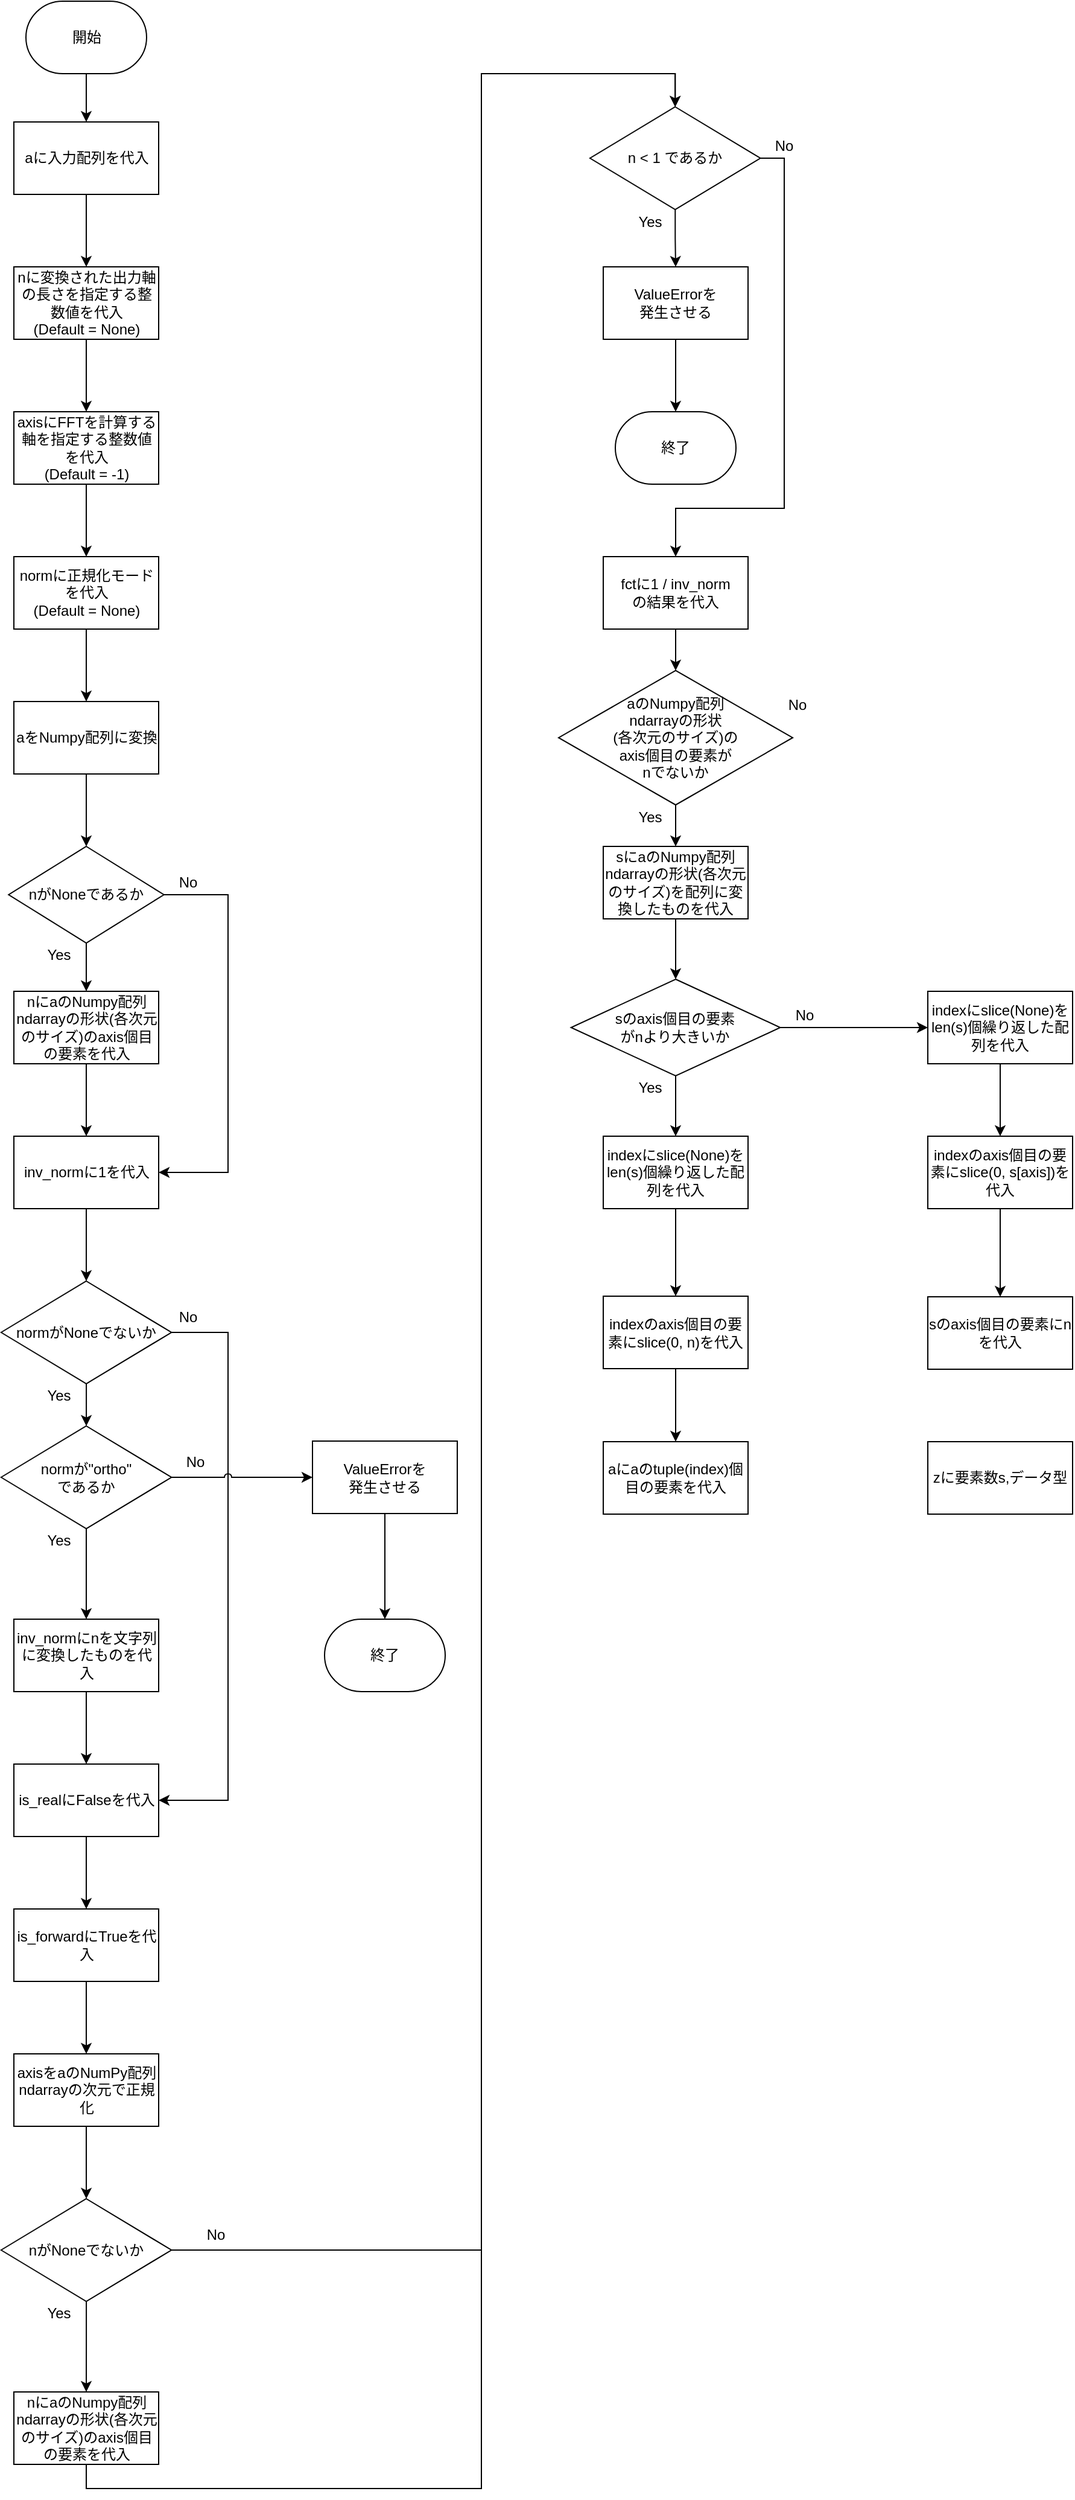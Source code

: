 <mxfile version="13.7.5" type="github">
  <diagram id="4SzmiEqQ7drfHOVqqRY8" name="ページ1">
    <mxGraphModel dx="723" dy="412" grid="1" gridSize="10" guides="1" tooltips="1" connect="1" arrows="1" fold="1" page="1" pageScale="1" pageWidth="1654" pageHeight="2336" math="0" shadow="0">
      <root>
        <mxCell id="0" />
        <mxCell id="1" parent="0" />
        <mxCell id="G6NK2Zfw-yr9_gnZrluK-16" style="edgeStyle=orthogonalEdgeStyle;rounded=0;orthogonalLoop=1;jettySize=auto;html=1;entryX=0.5;entryY=0;entryDx=0;entryDy=0;strokeWidth=1;fontSize=12;" parent="1" source="G6NK2Zfw-yr9_gnZrluK-1" target="G6NK2Zfw-yr9_gnZrluK-14" edge="1">
          <mxGeometry relative="1" as="geometry" />
        </mxCell>
        <mxCell id="G6NK2Zfw-yr9_gnZrluK-1" value="開始" style="strokeWidth=1;html=1;shape=mxgraph.flowchart.terminator;whiteSpace=wrap;align=center;fontSize=12;" parent="1" vertex="1">
          <mxGeometry x="92.5" y="20" width="100" height="60" as="geometry" />
        </mxCell>
        <mxCell id="G6NK2Zfw-yr9_gnZrluK-12" style="edgeStyle=orthogonalEdgeStyle;rounded=0;orthogonalLoop=1;jettySize=auto;html=1;entryX=0.5;entryY=0;entryDx=0;entryDy=0;entryPerimeter=0;strokeWidth=1;fontSize=12;" parent="1" source="G6NK2Zfw-yr9_gnZrluK-7" target="G6NK2Zfw-yr9_gnZrluK-11" edge="1">
          <mxGeometry relative="1" as="geometry" />
        </mxCell>
        <mxCell id="G6NK2Zfw-yr9_gnZrluK-7" value="aをNumpy配列に変換" style="rounded=0;whiteSpace=wrap;html=1;strokeWidth=1;fontSize=12;" parent="1" vertex="1">
          <mxGeometry x="82.5" y="600" width="120" height="60" as="geometry" />
        </mxCell>
        <mxCell id="G6NK2Zfw-yr9_gnZrluK-29" style="edgeStyle=orthogonalEdgeStyle;rounded=0;orthogonalLoop=1;jettySize=auto;html=1;entryX=0.5;entryY=0;entryDx=0;entryDy=0;strokeWidth=1;fontSize=12;" parent="1" source="G6NK2Zfw-yr9_gnZrluK-11" target="G6NK2Zfw-yr9_gnZrluK-28" edge="1">
          <mxGeometry relative="1" as="geometry" />
        </mxCell>
        <mxCell id="DTMjtAI88cDE44Hb-UYE-17" style="edgeStyle=orthogonalEdgeStyle;rounded=0;jumpStyle=arc;orthogonalLoop=1;jettySize=auto;html=1;entryX=1;entryY=0.5;entryDx=0;entryDy=0;strokeWidth=1;fontSize=12;exitX=1;exitY=0.5;exitDx=0;exitDy=0;exitPerimeter=0;" parent="1" source="G6NK2Zfw-yr9_gnZrluK-11" target="G6NK2Zfw-yr9_gnZrluK-31" edge="1">
          <mxGeometry relative="1" as="geometry">
            <Array as="points">
              <mxPoint x="260" y="760" />
              <mxPoint x="260" y="990" />
            </Array>
          </mxGeometry>
        </mxCell>
        <mxCell id="G6NK2Zfw-yr9_gnZrluK-11" value="nがNoneであるか" style="strokeWidth=1;html=1;shape=mxgraph.flowchart.decision;whiteSpace=wrap;align=center;fontSize=12;" parent="1" vertex="1">
          <mxGeometry x="78.14" y="720" width="128.75" height="80" as="geometry" />
        </mxCell>
        <mxCell id="G6NK2Zfw-yr9_gnZrluK-17" style="edgeStyle=orthogonalEdgeStyle;rounded=0;orthogonalLoop=1;jettySize=auto;html=1;entryX=0.5;entryY=0;entryDx=0;entryDy=0;strokeWidth=1;fontSize=12;" parent="1" source="G6NK2Zfw-yr9_gnZrluK-14" target="G6NK2Zfw-yr9_gnZrluK-15" edge="1">
          <mxGeometry relative="1" as="geometry" />
        </mxCell>
        <mxCell id="G6NK2Zfw-yr9_gnZrluK-14" value="aに入力配列を代入" style="rounded=0;whiteSpace=wrap;html=1;align=center;strokeWidth=1;fontSize=12;" parent="1" vertex="1">
          <mxGeometry x="82.5" y="120" width="120" height="60" as="geometry" />
        </mxCell>
        <mxCell id="G6NK2Zfw-yr9_gnZrluK-22" style="edgeStyle=orthogonalEdgeStyle;rounded=0;orthogonalLoop=1;jettySize=auto;html=1;entryX=0.5;entryY=0;entryDx=0;entryDy=0;strokeWidth=1;fontSize=12;" parent="1" source="G6NK2Zfw-yr9_gnZrluK-15" target="G6NK2Zfw-yr9_gnZrluK-18" edge="1">
          <mxGeometry relative="1" as="geometry" />
        </mxCell>
        <mxCell id="G6NK2Zfw-yr9_gnZrluK-15" value="nに変換された出力軸の長さを指定する整数値を代入&lt;br style=&quot;font-size: 12px;&quot;&gt;(Default = None)" style="rounded=0;whiteSpace=wrap;html=1;align=center;strokeWidth=1;fontSize=12;" parent="1" vertex="1">
          <mxGeometry x="82.51" y="240" width="120" height="60" as="geometry" />
        </mxCell>
        <mxCell id="G6NK2Zfw-yr9_gnZrluK-25" style="edgeStyle=orthogonalEdgeStyle;rounded=0;orthogonalLoop=1;jettySize=auto;html=1;entryX=0.5;entryY=0;entryDx=0;entryDy=0;strokeWidth=1;fontSize=12;" parent="1" source="G6NK2Zfw-yr9_gnZrluK-18" target="G6NK2Zfw-yr9_gnZrluK-19" edge="1">
          <mxGeometry relative="1" as="geometry" />
        </mxCell>
        <mxCell id="G6NK2Zfw-yr9_gnZrluK-18" value="axisにFFTを計算する軸を指定する整数値を代入&lt;br style=&quot;font-size: 12px;&quot;&gt;(Default = -1)" style="rounded=0;whiteSpace=wrap;html=1;align=center;strokeWidth=1;fontSize=12;" parent="1" vertex="1">
          <mxGeometry x="82.5" y="360" width="120" height="60" as="geometry" />
        </mxCell>
        <mxCell id="G6NK2Zfw-yr9_gnZrluK-27" style="edgeStyle=orthogonalEdgeStyle;rounded=0;orthogonalLoop=1;jettySize=auto;html=1;entryX=0.5;entryY=0;entryDx=0;entryDy=0;strokeWidth=1;fontSize=12;" parent="1" source="G6NK2Zfw-yr9_gnZrluK-19" target="G6NK2Zfw-yr9_gnZrluK-7" edge="1">
          <mxGeometry relative="1" as="geometry" />
        </mxCell>
        <mxCell id="G6NK2Zfw-yr9_gnZrluK-19" value="normに正規化モードを代入&lt;br style=&quot;font-size: 12px;&quot;&gt;(Default = None)" style="rounded=0;whiteSpace=wrap;html=1;align=center;strokeWidth=1;fontSize=12;" parent="1" vertex="1">
          <mxGeometry x="82.5" y="480" width="120" height="60" as="geometry" />
        </mxCell>
        <mxCell id="G6NK2Zfw-yr9_gnZrluK-32" style="edgeStyle=orthogonalEdgeStyle;rounded=0;orthogonalLoop=1;jettySize=auto;html=1;entryX=0.5;entryY=0;entryDx=0;entryDy=0;strokeWidth=1;fontSize=12;" parent="1" source="G6NK2Zfw-yr9_gnZrluK-28" target="G6NK2Zfw-yr9_gnZrluK-31" edge="1">
          <mxGeometry relative="1" as="geometry" />
        </mxCell>
        <mxCell id="G6NK2Zfw-yr9_gnZrluK-28" value="nにaのNumpy配列ndarrayの形状(各次元のサイズ)のaxis個目の要素を代入" style="rounded=0;whiteSpace=wrap;html=1;align=center;strokeWidth=1;fontSize=12;" parent="1" vertex="1">
          <mxGeometry x="82.51" y="840" width="120" height="60" as="geometry" />
        </mxCell>
        <mxCell id="G6NK2Zfw-yr9_gnZrluK-30" value="Yes" style="text;html=1;strokeColor=none;fillColor=none;align=center;verticalAlign=middle;whiteSpace=wrap;rounded=0;strokeWidth=1;" parent="1" vertex="1">
          <mxGeometry x="100" y="800" width="40" height="20" as="geometry" />
        </mxCell>
        <mxCell id="G6NK2Zfw-yr9_gnZrluK-35" style="edgeStyle=orthogonalEdgeStyle;rounded=0;orthogonalLoop=1;jettySize=auto;html=1;entryX=0.5;entryY=0;entryDx=0;entryDy=0;entryPerimeter=0;strokeWidth=1;fontSize=12;" parent="1" source="G6NK2Zfw-yr9_gnZrluK-31" target="G6NK2Zfw-yr9_gnZrluK-33" edge="1">
          <mxGeometry relative="1" as="geometry" />
        </mxCell>
        <mxCell id="G6NK2Zfw-yr9_gnZrluK-31" value="&lt;span style=&quot;font-size: 12px;&quot;&gt;inv_normに1を代入&lt;/span&gt;" style="rounded=0;whiteSpace=wrap;html=1;align=center;strokeWidth=1;fontSize=12;fontStyle=0" parent="1" vertex="1">
          <mxGeometry x="82.51" y="960" width="120" height="60" as="geometry" />
        </mxCell>
        <mxCell id="DTMjtAI88cDE44Hb-UYE-11" value="" style="edgeStyle=orthogonalEdgeStyle;curved=1;rounded=0;jumpStyle=arc;orthogonalLoop=1;jettySize=auto;html=1;strokeWidth=1;fontSize=12;" parent="1" source="G6NK2Zfw-yr9_gnZrluK-33" target="DTMjtAI88cDE44Hb-UYE-1" edge="1">
          <mxGeometry relative="1" as="geometry" />
        </mxCell>
        <mxCell id="DTMjtAI88cDE44Hb-UYE-13" style="edgeStyle=orthogonalEdgeStyle;rounded=0;jumpStyle=arc;orthogonalLoop=1;jettySize=auto;html=1;entryX=1;entryY=0.5;entryDx=0;entryDy=0;strokeWidth=1;fontSize=12;exitX=1;exitY=0.5;exitDx=0;exitDy=0;exitPerimeter=0;" parent="1" source="G6NK2Zfw-yr9_gnZrluK-33" target="V38NZZYtjoJMfkaua9qU-11" edge="1">
          <mxGeometry relative="1" as="geometry">
            <Array as="points">
              <mxPoint x="260" y="1123" />
              <mxPoint x="260" y="1510" />
            </Array>
          </mxGeometry>
        </mxCell>
        <mxCell id="G6NK2Zfw-yr9_gnZrluK-33" value="normがNoneでないか" style="strokeWidth=1;html=1;shape=mxgraph.flowchart.decision;whiteSpace=wrap;align=center;fontSize=12;" parent="1" vertex="1">
          <mxGeometry x="71.89" y="1080" width="141.25" height="85" as="geometry" />
        </mxCell>
        <mxCell id="G6NK2Zfw-yr9_gnZrluK-39" value="Yes" style="text;html=1;strokeColor=none;fillColor=none;align=center;verticalAlign=middle;whiteSpace=wrap;rounded=0;strokeWidth=1;" parent="1" vertex="1">
          <mxGeometry x="100" y="1165" width="40" height="20" as="geometry" />
        </mxCell>
        <mxCell id="G6NK2Zfw-yr9_gnZrluK-40" value="Yes" style="text;html=1;strokeColor=none;fillColor=none;align=center;verticalAlign=middle;whiteSpace=wrap;rounded=0;strokeWidth=1;" parent="1" vertex="1">
          <mxGeometry x="100" y="1285" width="40" height="20" as="geometry" />
        </mxCell>
        <mxCell id="DsPjFmS-Iu0r8D44KtKZ-2" style="edgeStyle=orthogonalEdgeStyle;rounded=0;orthogonalLoop=1;jettySize=auto;html=1;strokeWidth=1;fontSize=12;" parent="1" source="G6NK2Zfw-yr9_gnZrluK-41" target="V38NZZYtjoJMfkaua9qU-11" edge="1">
          <mxGeometry relative="1" as="geometry" />
        </mxCell>
        <mxCell id="G6NK2Zfw-yr9_gnZrluK-41" value="inv_normにnを文字列に変換したものを代入" style="rounded=0;whiteSpace=wrap;html=1;align=center;strokeWidth=1;fontSize=12;" parent="1" vertex="1">
          <mxGeometry x="82.51" y="1360" width="120" height="60" as="geometry" />
        </mxCell>
        <mxCell id="V38NZZYtjoJMfkaua9qU-3" value="No" style="text;html=1;strokeColor=none;fillColor=none;align=center;verticalAlign=middle;whiteSpace=wrap;rounded=0;strokeWidth=1;" parent="1" vertex="1">
          <mxGeometry x="206.89" y="740" width="40" height="20" as="geometry" />
        </mxCell>
        <mxCell id="V38NZZYtjoJMfkaua9qU-7" value="No" style="text;html=1;strokeColor=none;fillColor=none;align=center;verticalAlign=middle;whiteSpace=wrap;rounded=0;strokeWidth=1;" parent="1" vertex="1">
          <mxGeometry x="206.89" y="1100" width="40" height="20" as="geometry" />
        </mxCell>
        <mxCell id="V38NZZYtjoJMfkaua9qU-8" value="No" style="text;html=1;strokeColor=none;fillColor=none;align=center;verticalAlign=middle;whiteSpace=wrap;rounded=0;strokeWidth=1;" parent="1" vertex="1">
          <mxGeometry x="213.13" y="1220" width="40" height="20" as="geometry" />
        </mxCell>
        <mxCell id="k9I6KooZx5t5noIyQbYj-2" style="edgeStyle=orthogonalEdgeStyle;rounded=0;orthogonalLoop=1;jettySize=auto;html=1;" parent="1" source="V38NZZYtjoJMfkaua9qU-11" target="k9I6KooZx5t5noIyQbYj-1" edge="1">
          <mxGeometry relative="1" as="geometry" />
        </mxCell>
        <mxCell id="V38NZZYtjoJMfkaua9qU-11" value="is_realにFalseを代入" style="rounded=0;whiteSpace=wrap;html=1;strokeWidth=1;fontSize=12;" parent="1" vertex="1">
          <mxGeometry x="82.51" y="1480" width="120" height="60" as="geometry" />
        </mxCell>
        <mxCell id="DTMjtAI88cDE44Hb-UYE-2" style="edgeStyle=orthogonalEdgeStyle;rounded=0;orthogonalLoop=1;jettySize=auto;html=1;entryX=0.5;entryY=0;entryDx=0;entryDy=0;fontSize=12;exitX=0.5;exitY=1;exitDx=0;exitDy=0;exitPerimeter=0;strokeWidth=1;" parent="1" source="DTMjtAI88cDE44Hb-UYE-1" target="G6NK2Zfw-yr9_gnZrluK-41" edge="1">
          <mxGeometry relative="1" as="geometry" />
        </mxCell>
        <mxCell id="DTMjtAI88cDE44Hb-UYE-14" style="edgeStyle=orthogonalEdgeStyle;rounded=0;jumpStyle=arc;orthogonalLoop=1;jettySize=auto;html=1;entryX=0;entryY=0.5;entryDx=0;entryDy=0;strokeWidth=1;fontSize=12;" parent="1" source="DTMjtAI88cDE44Hb-UYE-1" target="DTMjtAI88cDE44Hb-UYE-4" edge="1">
          <mxGeometry relative="1" as="geometry" />
        </mxCell>
        <mxCell id="DTMjtAI88cDE44Hb-UYE-1" value="normが&quot;ortho&quot;&lt;br&gt;であるか" style="strokeWidth=1;html=1;shape=mxgraph.flowchart.decision;whiteSpace=wrap;align=center;fontSize=12;" parent="1" vertex="1">
          <mxGeometry x="71.89" y="1200" width="141.25" height="85" as="geometry" />
        </mxCell>
        <mxCell id="DTMjtAI88cDE44Hb-UYE-9" style="edgeStyle=orthogonalEdgeStyle;rounded=0;orthogonalLoop=1;jettySize=auto;html=1;fontSize=12;strokeWidth=1;" parent="1" source="DTMjtAI88cDE44Hb-UYE-4" target="DTMjtAI88cDE44Hb-UYE-8" edge="1">
          <mxGeometry relative="1" as="geometry" />
        </mxCell>
        <mxCell id="DTMjtAI88cDE44Hb-UYE-4" value="ValueErrorを&lt;br&gt;発生させる" style="rounded=0;whiteSpace=wrap;html=1;fontSize=12;fontStyle=0;strokeWidth=1;" parent="1" vertex="1">
          <mxGeometry x="330" y="1212.5" width="120" height="60" as="geometry" />
        </mxCell>
        <mxCell id="DTMjtAI88cDE44Hb-UYE-8" value="終了" style="strokeWidth=1;html=1;shape=mxgraph.flowchart.terminator;whiteSpace=wrap;fontSize=12;" parent="1" vertex="1">
          <mxGeometry x="340" y="1360" width="100" height="60" as="geometry" />
        </mxCell>
        <mxCell id="k9I6KooZx5t5noIyQbYj-4" style="edgeStyle=orthogonalEdgeStyle;rounded=0;orthogonalLoop=1;jettySize=auto;html=1;exitX=0.5;exitY=1;exitDx=0;exitDy=0;entryX=0.5;entryY=0;entryDx=0;entryDy=0;" parent="1" source="k9I6KooZx5t5noIyQbYj-1" target="k9I6KooZx5t5noIyQbYj-3" edge="1">
          <mxGeometry relative="1" as="geometry" />
        </mxCell>
        <mxCell id="k9I6KooZx5t5noIyQbYj-1" value="is_forwardにTrueを代入" style="rounded=0;whiteSpace=wrap;html=1;" parent="1" vertex="1">
          <mxGeometry x="82.51" y="1600" width="120" height="60" as="geometry" />
        </mxCell>
        <mxCell id="k9I6KooZx5t5noIyQbYj-8" style="edgeStyle=orthogonalEdgeStyle;rounded=0;orthogonalLoop=1;jettySize=auto;html=1;" parent="1" source="k9I6KooZx5t5noIyQbYj-3" target="k9I6KooZx5t5noIyQbYj-5" edge="1">
          <mxGeometry relative="1" as="geometry" />
        </mxCell>
        <mxCell id="k9I6KooZx5t5noIyQbYj-3" value="axisをaのNumPy配列ndarrayの次元で正規化" style="rounded=0;whiteSpace=wrap;html=1;" parent="1" vertex="1">
          <mxGeometry x="82.51" y="1720" width="120" height="60" as="geometry" />
        </mxCell>
        <mxCell id="k9I6KooZx5t5noIyQbYj-9" style="edgeStyle=orthogonalEdgeStyle;rounded=0;orthogonalLoop=1;jettySize=auto;html=1;entryX=0.5;entryY=0;entryDx=0;entryDy=0;" parent="1" source="k9I6KooZx5t5noIyQbYj-5" target="k9I6KooZx5t5noIyQbYj-7" edge="1">
          <mxGeometry relative="1" as="geometry" />
        </mxCell>
        <mxCell id="k9I6KooZx5t5noIyQbYj-16" style="edgeStyle=orthogonalEdgeStyle;rounded=0;orthogonalLoop=1;jettySize=auto;html=1;entryX=0.5;entryY=0;entryDx=0;entryDy=0;entryPerimeter=0;" parent="1" source="k9I6KooZx5t5noIyQbYj-5" target="k9I6KooZx5t5noIyQbYj-14" edge="1">
          <mxGeometry relative="1" as="geometry">
            <Array as="points">
              <mxPoint x="470" y="1883" />
              <mxPoint x="470" y="80" />
              <mxPoint x="631" y="80" />
            </Array>
          </mxGeometry>
        </mxCell>
        <mxCell id="k9I6KooZx5t5noIyQbYj-5" value="nがNoneでないか" style="strokeWidth=1;html=1;shape=mxgraph.flowchart.decision;whiteSpace=wrap;align=center;fontSize=12;" parent="1" vertex="1">
          <mxGeometry x="71.88" y="1840" width="141.25" height="85" as="geometry" />
        </mxCell>
        <mxCell id="k9I6KooZx5t5noIyQbYj-15" style="edgeStyle=orthogonalEdgeStyle;rounded=0;orthogonalLoop=1;jettySize=auto;html=1;entryX=0.5;entryY=0;entryDx=0;entryDy=0;entryPerimeter=0;exitX=0.5;exitY=1;exitDx=0;exitDy=0;" parent="1" source="k9I6KooZx5t5noIyQbYj-7" target="k9I6KooZx5t5noIyQbYj-14" edge="1">
          <mxGeometry relative="1" as="geometry">
            <Array as="points">
              <mxPoint x="143" y="2080" />
              <mxPoint x="470" y="2080" />
              <mxPoint x="470" y="80" />
              <mxPoint x="631" y="80" />
            </Array>
          </mxGeometry>
        </mxCell>
        <mxCell id="k9I6KooZx5t5noIyQbYj-7" value="nにaのNumpy配列ndarrayの形状(各次元のサイズ)のaxis個目の要素を代入" style="rounded=0;whiteSpace=wrap;html=1;align=center;strokeWidth=1;fontSize=12;" parent="1" vertex="1">
          <mxGeometry x="82.5" y="2000" width="120" height="60" as="geometry" />
        </mxCell>
        <mxCell id="k9I6KooZx5t5noIyQbYj-10" value="Yes" style="text;html=1;strokeColor=none;fillColor=none;align=center;verticalAlign=middle;whiteSpace=wrap;rounded=0;strokeWidth=1;" parent="1" vertex="1">
          <mxGeometry x="100" y="1925" width="40" height="20" as="geometry" />
        </mxCell>
        <mxCell id="k9I6KooZx5t5noIyQbYj-11" value="No" style="text;html=1;strokeColor=none;fillColor=none;align=center;verticalAlign=middle;whiteSpace=wrap;rounded=0;strokeWidth=1;" parent="1" vertex="1">
          <mxGeometry x="230" y="1860" width="40" height="20" as="geometry" />
        </mxCell>
        <mxCell id="k9I6KooZx5t5noIyQbYj-20" style="edgeStyle=orthogonalEdgeStyle;rounded=0;orthogonalLoop=1;jettySize=auto;html=1;" parent="1" source="k9I6KooZx5t5noIyQbYj-14" target="k9I6KooZx5t5noIyQbYj-18" edge="1">
          <mxGeometry relative="1" as="geometry" />
        </mxCell>
        <mxCell id="k9I6KooZx5t5noIyQbYj-23" style="edgeStyle=orthogonalEdgeStyle;rounded=0;orthogonalLoop=1;jettySize=auto;html=1;entryX=0.5;entryY=0;entryDx=0;entryDy=0;exitX=1;exitY=0.5;exitDx=0;exitDy=0;exitPerimeter=0;" parent="1" source="k9I6KooZx5t5noIyQbYj-14" target="k9I6KooZx5t5noIyQbYj-22" edge="1">
          <mxGeometry relative="1" as="geometry">
            <Array as="points">
              <mxPoint x="721" y="150" />
              <mxPoint x="721" y="440" />
              <mxPoint x="631" y="440" />
            </Array>
          </mxGeometry>
        </mxCell>
        <mxCell id="k9I6KooZx5t5noIyQbYj-14" value="n &amp;lt; 1 であるか" style="strokeWidth=1;html=1;shape=mxgraph.flowchart.decision;whiteSpace=wrap;align=center;fontSize=12;" parent="1" vertex="1">
          <mxGeometry x="560" y="107.5" width="141.25" height="85" as="geometry" />
        </mxCell>
        <mxCell id="k9I6KooZx5t5noIyQbYj-21" style="edgeStyle=orthogonalEdgeStyle;rounded=0;orthogonalLoop=1;jettySize=auto;html=1;" parent="1" source="k9I6KooZx5t5noIyQbYj-18" target="k9I6KooZx5t5noIyQbYj-19" edge="1">
          <mxGeometry relative="1" as="geometry" />
        </mxCell>
        <mxCell id="k9I6KooZx5t5noIyQbYj-18" value="&lt;span&gt;ValueErrorを&lt;/span&gt;&lt;br&gt;&lt;span&gt;発生させる&lt;/span&gt;" style="rounded=0;whiteSpace=wrap;html=1;" parent="1" vertex="1">
          <mxGeometry x="571" y="240" width="120" height="60" as="geometry" />
        </mxCell>
        <mxCell id="k9I6KooZx5t5noIyQbYj-19" value="終了" style="strokeWidth=1;html=1;shape=mxgraph.flowchart.terminator;whiteSpace=wrap;fontSize=12;" parent="1" vertex="1">
          <mxGeometry x="581" y="360" width="100" height="60" as="geometry" />
        </mxCell>
        <mxCell id="k9I6KooZx5t5noIyQbYj-34" style="edgeStyle=orthogonalEdgeStyle;rounded=0;orthogonalLoop=1;jettySize=auto;html=1;" parent="1" source="k9I6KooZx5t5noIyQbYj-22" target="k9I6KooZx5t5noIyQbYj-27" edge="1">
          <mxGeometry relative="1" as="geometry" />
        </mxCell>
        <mxCell id="k9I6KooZx5t5noIyQbYj-22" value="fctに1 / inv_norm&lt;br&gt;の結果を代入" style="rounded=0;whiteSpace=wrap;html=1;" parent="1" vertex="1">
          <mxGeometry x="571" y="480" width="120" height="60" as="geometry" />
        </mxCell>
        <mxCell id="k9I6KooZx5t5noIyQbYj-25" value="Yes" style="text;html=1;strokeColor=none;fillColor=none;align=center;verticalAlign=middle;whiteSpace=wrap;rounded=0;strokeWidth=1;" parent="1" vertex="1">
          <mxGeometry x="590" y="192.5" width="40" height="20" as="geometry" />
        </mxCell>
        <mxCell id="k9I6KooZx5t5noIyQbYj-26" value="No" style="text;html=1;strokeColor=none;fillColor=none;align=center;verticalAlign=middle;whiteSpace=wrap;rounded=0;strokeWidth=1;" parent="1" vertex="1">
          <mxGeometry x="701.25" y="130" width="40" height="20" as="geometry" />
        </mxCell>
        <mxCell id="k9I6KooZx5t5noIyQbYj-32" style="edgeStyle=orthogonalEdgeStyle;rounded=0;orthogonalLoop=1;jettySize=auto;html=1;entryX=0.5;entryY=0;entryDx=0;entryDy=0;" parent="1" source="k9I6KooZx5t5noIyQbYj-27" target="k9I6KooZx5t5noIyQbYj-30" edge="1">
          <mxGeometry relative="1" as="geometry" />
        </mxCell>
        <mxCell id="k9I6KooZx5t5noIyQbYj-27" value="aのNumpy配列&lt;br&gt;ndarrayの形状&lt;br&gt;(各次元のサイズ)の&lt;br&gt;axis個目の要素が&lt;br&gt;nでないか" style="strokeWidth=1;html=1;shape=mxgraph.flowchart.decision;whiteSpace=wrap;align=center;fontSize=12;" parent="1" vertex="1">
          <mxGeometry x="534" y="574.37" width="194" height="111.25" as="geometry" />
        </mxCell>
        <mxCell id="k9I6KooZx5t5noIyQbYj-28" value="Yes" style="text;html=1;strokeColor=none;fillColor=none;align=center;verticalAlign=middle;whiteSpace=wrap;rounded=0;strokeWidth=1;" parent="1" vertex="1">
          <mxGeometry x="590" y="685.63" width="40" height="20" as="geometry" />
        </mxCell>
        <mxCell id="k9I6KooZx5t5noIyQbYj-29" value="No" style="text;html=1;strokeColor=none;fillColor=none;align=center;verticalAlign=middle;whiteSpace=wrap;rounded=0;strokeWidth=1;" parent="1" vertex="1">
          <mxGeometry x="712.25" y="592.5" width="40" height="20" as="geometry" />
        </mxCell>
        <mxCell id="k9I6KooZx5t5noIyQbYj-42" style="edgeStyle=orthogonalEdgeStyle;rounded=0;orthogonalLoop=1;jettySize=auto;html=1;entryX=0.5;entryY=0;entryDx=0;entryDy=0;entryPerimeter=0;" parent="1" source="k9I6KooZx5t5noIyQbYj-30" target="k9I6KooZx5t5noIyQbYj-35" edge="1">
          <mxGeometry relative="1" as="geometry" />
        </mxCell>
        <mxCell id="k9I6KooZx5t5noIyQbYj-30" value="sにaのNumpy配列ndarrayの形状(各次元のサイズ)を配列に変換したものを代入" style="rounded=0;whiteSpace=wrap;html=1;" parent="1" vertex="1">
          <mxGeometry x="571" y="720" width="120" height="60" as="geometry" />
        </mxCell>
        <mxCell id="k9I6KooZx5t5noIyQbYj-41" style="edgeStyle=orthogonalEdgeStyle;rounded=0;orthogonalLoop=1;jettySize=auto;html=1;" parent="1" source="k9I6KooZx5t5noIyQbYj-35" target="k9I6KooZx5t5noIyQbYj-39" edge="1">
          <mxGeometry relative="1" as="geometry">
            <mxPoint x="640" y="960" as="targetPoint" />
          </mxGeometry>
        </mxCell>
        <mxCell id="k9I6KooZx5t5noIyQbYj-49" style="edgeStyle=orthogonalEdgeStyle;rounded=0;orthogonalLoop=1;jettySize=auto;html=1;entryX=0;entryY=0.5;entryDx=0;entryDy=0;" parent="1" source="k9I6KooZx5t5noIyQbYj-35" target="k9I6KooZx5t5noIyQbYj-48" edge="1">
          <mxGeometry relative="1" as="geometry" />
        </mxCell>
        <mxCell id="k9I6KooZx5t5noIyQbYj-35" value="sのaxis個目の要素&lt;br&gt;がnより大きいか" style="strokeWidth=1;html=1;shape=mxgraph.flowchart.decision;whiteSpace=wrap;align=center;fontSize=12;" parent="1" vertex="1">
          <mxGeometry x="544.31" y="830" width="173.37" height="80" as="geometry" />
        </mxCell>
        <mxCell id="k9I6KooZx5t5noIyQbYj-37" value="Yes" style="text;html=1;strokeColor=none;fillColor=none;align=center;verticalAlign=middle;whiteSpace=wrap;rounded=0;strokeWidth=1;" parent="1" vertex="1">
          <mxGeometry x="590" y="910.0" width="40" height="20" as="geometry" />
        </mxCell>
        <mxCell id="k9I6KooZx5t5noIyQbYj-38" value="No" style="text;html=1;strokeColor=none;fillColor=none;align=center;verticalAlign=middle;whiteSpace=wrap;rounded=0;strokeWidth=1;" parent="1" vertex="1">
          <mxGeometry x="717.68" y="850" width="40" height="20" as="geometry" />
        </mxCell>
        <mxCell id="k9I6KooZx5t5noIyQbYj-45" style="edgeStyle=orthogonalEdgeStyle;rounded=0;orthogonalLoop=1;jettySize=auto;html=1;entryX=0.5;entryY=0;entryDx=0;entryDy=0;" parent="1" source="k9I6KooZx5t5noIyQbYj-39" target="k9I6KooZx5t5noIyQbYj-44" edge="1">
          <mxGeometry relative="1" as="geometry" />
        </mxCell>
        <mxCell id="k9I6KooZx5t5noIyQbYj-39" value="indexにslice(None)をlen(s)個繰り返した配列を代入" style="rounded=0;whiteSpace=wrap;html=1;" parent="1" vertex="1">
          <mxGeometry x="571" y="960" width="120" height="60" as="geometry" />
        </mxCell>
        <mxCell id="k9I6KooZx5t5noIyQbYj-47" style="edgeStyle=orthogonalEdgeStyle;rounded=0;orthogonalLoop=1;jettySize=auto;html=1;entryX=0.5;entryY=0;entryDx=0;entryDy=0;" parent="1" source="k9I6KooZx5t5noIyQbYj-44" target="k9I6KooZx5t5noIyQbYj-46" edge="1">
          <mxGeometry relative="1" as="geometry" />
        </mxCell>
        <mxCell id="k9I6KooZx5t5noIyQbYj-44" value="indexのaxis個目の要素にslice(0, n)を代入" style="rounded=0;whiteSpace=wrap;html=1;" parent="1" vertex="1">
          <mxGeometry x="571" y="1092.5" width="120" height="60" as="geometry" />
        </mxCell>
        <mxCell id="k9I6KooZx5t5noIyQbYj-46" value="aにaのtuple(index)個目の要素を代入" style="rounded=0;whiteSpace=wrap;html=1;" parent="1" vertex="1">
          <mxGeometry x="571" y="1213" width="120" height="60" as="geometry" />
        </mxCell>
        <mxCell id="bbutZRJERdEoyNJ-xutF-3" style="edgeStyle=orthogonalEdgeStyle;rounded=0;orthogonalLoop=1;jettySize=auto;html=1;" edge="1" parent="1" source="k9I6KooZx5t5noIyQbYj-48" target="bbutZRJERdEoyNJ-xutF-1">
          <mxGeometry relative="1" as="geometry" />
        </mxCell>
        <mxCell id="k9I6KooZx5t5noIyQbYj-48" value="indexにslice(None)をlen(s)個繰り返した配列を代入" style="rounded=0;whiteSpace=wrap;html=1;" parent="1" vertex="1">
          <mxGeometry x="840" y="840" width="120" height="60" as="geometry" />
        </mxCell>
        <mxCell id="bbutZRJERdEoyNJ-xutF-4" style="edgeStyle=orthogonalEdgeStyle;rounded=0;orthogonalLoop=1;jettySize=auto;html=1;" edge="1" parent="1" source="bbutZRJERdEoyNJ-xutF-1" target="bbutZRJERdEoyNJ-xutF-2">
          <mxGeometry relative="1" as="geometry" />
        </mxCell>
        <mxCell id="bbutZRJERdEoyNJ-xutF-1" value="indexのaxis個目の要素にslice(0, s[axis])を代入" style="rounded=0;whiteSpace=wrap;html=1;" vertex="1" parent="1">
          <mxGeometry x="840" y="960" width="120" height="60" as="geometry" />
        </mxCell>
        <mxCell id="bbutZRJERdEoyNJ-xutF-2" value="sのaxis個目の要素にnを代入" style="rounded=0;whiteSpace=wrap;html=1;" vertex="1" parent="1">
          <mxGeometry x="840" y="1093" width="120" height="60" as="geometry" />
        </mxCell>
        <mxCell id="bbutZRJERdEoyNJ-xutF-5" value="zに要素数s,データ型" style="rounded=0;whiteSpace=wrap;html=1;" vertex="1" parent="1">
          <mxGeometry x="840" y="1213" width="120" height="60" as="geometry" />
        </mxCell>
      </root>
    </mxGraphModel>
  </diagram>
</mxfile>
